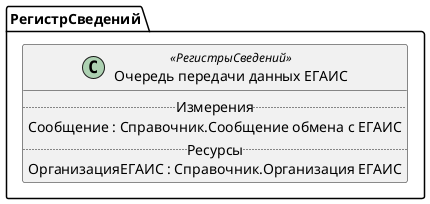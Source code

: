 ﻿@startuml ОчередьПередачиДанныхЕГАИС
'!include templates.wsd
'..\include templates.wsd
class РегистрСведений.ОчередьПередачиДанныхЕГАИС as "Очередь передачи данных ЕГАИС" <<РегистрыСведений>>
{
..Измерения..
Сообщение : Справочник.Сообщение обмена с ЕГАИС
..Ресурсы..
ОрганизацияЕГАИС : Справочник.Организация ЕГАИС
}
@enduml
